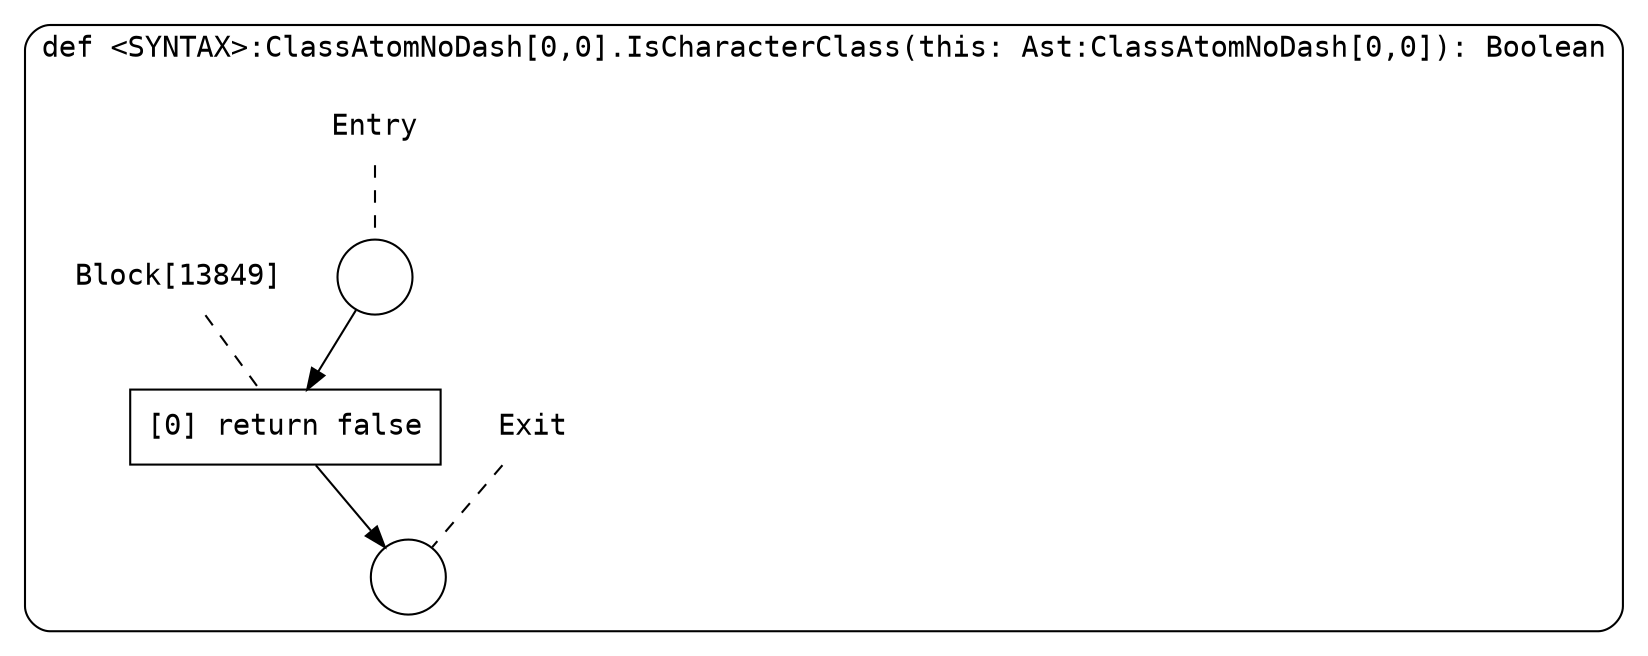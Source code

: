 digraph {
  graph [fontname = "Consolas"]
  node [fontname = "Consolas"]
  edge [fontname = "Consolas"]
  subgraph cluster2207 {
    label = "def <SYNTAX>:ClassAtomNoDash[0,0].IsCharacterClass(this: Ast:ClassAtomNoDash[0,0]): Boolean"
    style = rounded
    cluster2207_entry_name [shape=none, label=<<font color="black">Entry</font>>]
    cluster2207_entry_name -> cluster2207_entry [arrowhead=none, color="black", style=dashed]
    cluster2207_entry [shape=circle label=" " color="black" fillcolor="white" style=filled]
    cluster2207_entry -> node13849 [color="black"]
    cluster2207_exit_name [shape=none, label=<<font color="black">Exit</font>>]
    cluster2207_exit_name -> cluster2207_exit [arrowhead=none, color="black", style=dashed]
    cluster2207_exit [shape=circle label=" " color="black" fillcolor="white" style=filled]
    node13849_name [shape=none, label=<<font color="black">Block[13849]</font>>]
    node13849_name -> node13849 [arrowhead=none, color="black", style=dashed]
    node13849 [shape=box, label=<<font color="black">[0] return false<BR ALIGN="LEFT"/></font>> color="black" fillcolor="white", style=filled]
    node13849 -> cluster2207_exit [color="black"]
  }
}